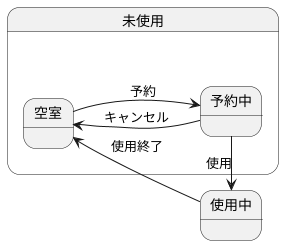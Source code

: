 @startuml 部屋オブジェクト
    left to right direction

    state 未使用 {
        空室 <-- 予約中 : キャンセル
        空室 --> 予約中 :　予約
    }

    予約中 -left-> 使用中 : 使用
    使用中 -left-> 空室 : 使用終了
@enduml